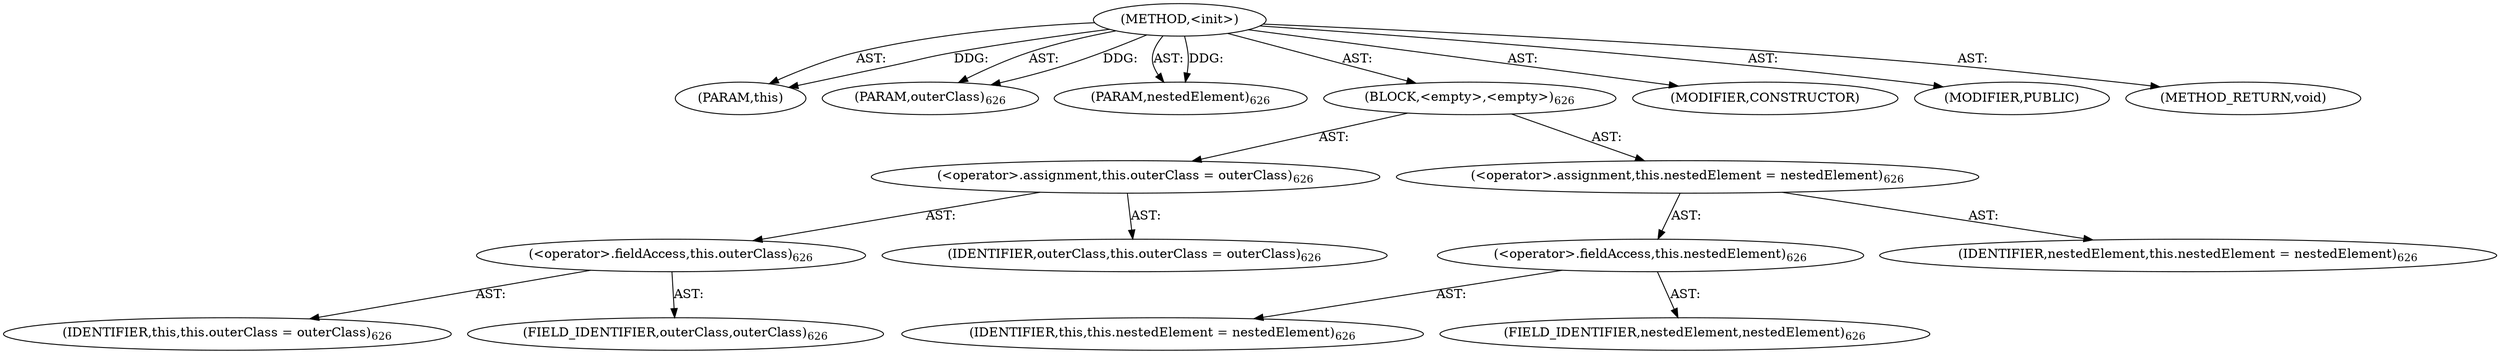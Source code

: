 digraph "&lt;init&gt;" {  
"111669149744" [label = <(METHOD,&lt;init&gt;)> ]
"115964116994" [label = <(PARAM,this)> ]
"115964116995" [label = <(PARAM,outerClass)<SUB>626</SUB>> ]
"115964116996" [label = <(PARAM,nestedElement)<SUB>626</SUB>> ]
"25769803973" [label = <(BLOCK,&lt;empty&gt;,&lt;empty&gt;)<SUB>626</SUB>> ]
"30064771823" [label = <(&lt;operator&gt;.assignment,this.outerClass = outerClass)<SUB>626</SUB>> ]
"30064771824" [label = <(&lt;operator&gt;.fieldAccess,this.outerClass)<SUB>626</SUB>> ]
"68719476738" [label = <(IDENTIFIER,this,this.outerClass = outerClass)<SUB>626</SUB>> ]
"55834574993" [label = <(FIELD_IDENTIFIER,outerClass,outerClass)<SUB>626</SUB>> ]
"68719476739" [label = <(IDENTIFIER,outerClass,this.outerClass = outerClass)<SUB>626</SUB>> ]
"30064771825" [label = <(&lt;operator&gt;.assignment,this.nestedElement = nestedElement)<SUB>626</SUB>> ]
"30064771826" [label = <(&lt;operator&gt;.fieldAccess,this.nestedElement)<SUB>626</SUB>> ]
"68719476740" [label = <(IDENTIFIER,this,this.nestedElement = nestedElement)<SUB>626</SUB>> ]
"55834574994" [label = <(FIELD_IDENTIFIER,nestedElement,nestedElement)<SUB>626</SUB>> ]
"68719476741" [label = <(IDENTIFIER,nestedElement,this.nestedElement = nestedElement)<SUB>626</SUB>> ]
"133143986298" [label = <(MODIFIER,CONSTRUCTOR)> ]
"133143986299" [label = <(MODIFIER,PUBLIC)> ]
"128849018928" [label = <(METHOD_RETURN,void)> ]
  "111669149744" -> "115964116994"  [ label = "AST: "] 
  "111669149744" -> "115964116995"  [ label = "AST: "] 
  "111669149744" -> "115964116996"  [ label = "AST: "] 
  "111669149744" -> "25769803973"  [ label = "AST: "] 
  "111669149744" -> "133143986298"  [ label = "AST: "] 
  "111669149744" -> "133143986299"  [ label = "AST: "] 
  "111669149744" -> "128849018928"  [ label = "AST: "] 
  "25769803973" -> "30064771823"  [ label = "AST: "] 
  "25769803973" -> "30064771825"  [ label = "AST: "] 
  "30064771823" -> "30064771824"  [ label = "AST: "] 
  "30064771823" -> "68719476739"  [ label = "AST: "] 
  "30064771824" -> "68719476738"  [ label = "AST: "] 
  "30064771824" -> "55834574993"  [ label = "AST: "] 
  "30064771825" -> "30064771826"  [ label = "AST: "] 
  "30064771825" -> "68719476741"  [ label = "AST: "] 
  "30064771826" -> "68719476740"  [ label = "AST: "] 
  "30064771826" -> "55834574994"  [ label = "AST: "] 
  "111669149744" -> "115964116994"  [ label = "DDG: "] 
  "111669149744" -> "115964116995"  [ label = "DDG: "] 
  "111669149744" -> "115964116996"  [ label = "DDG: "] 
}
